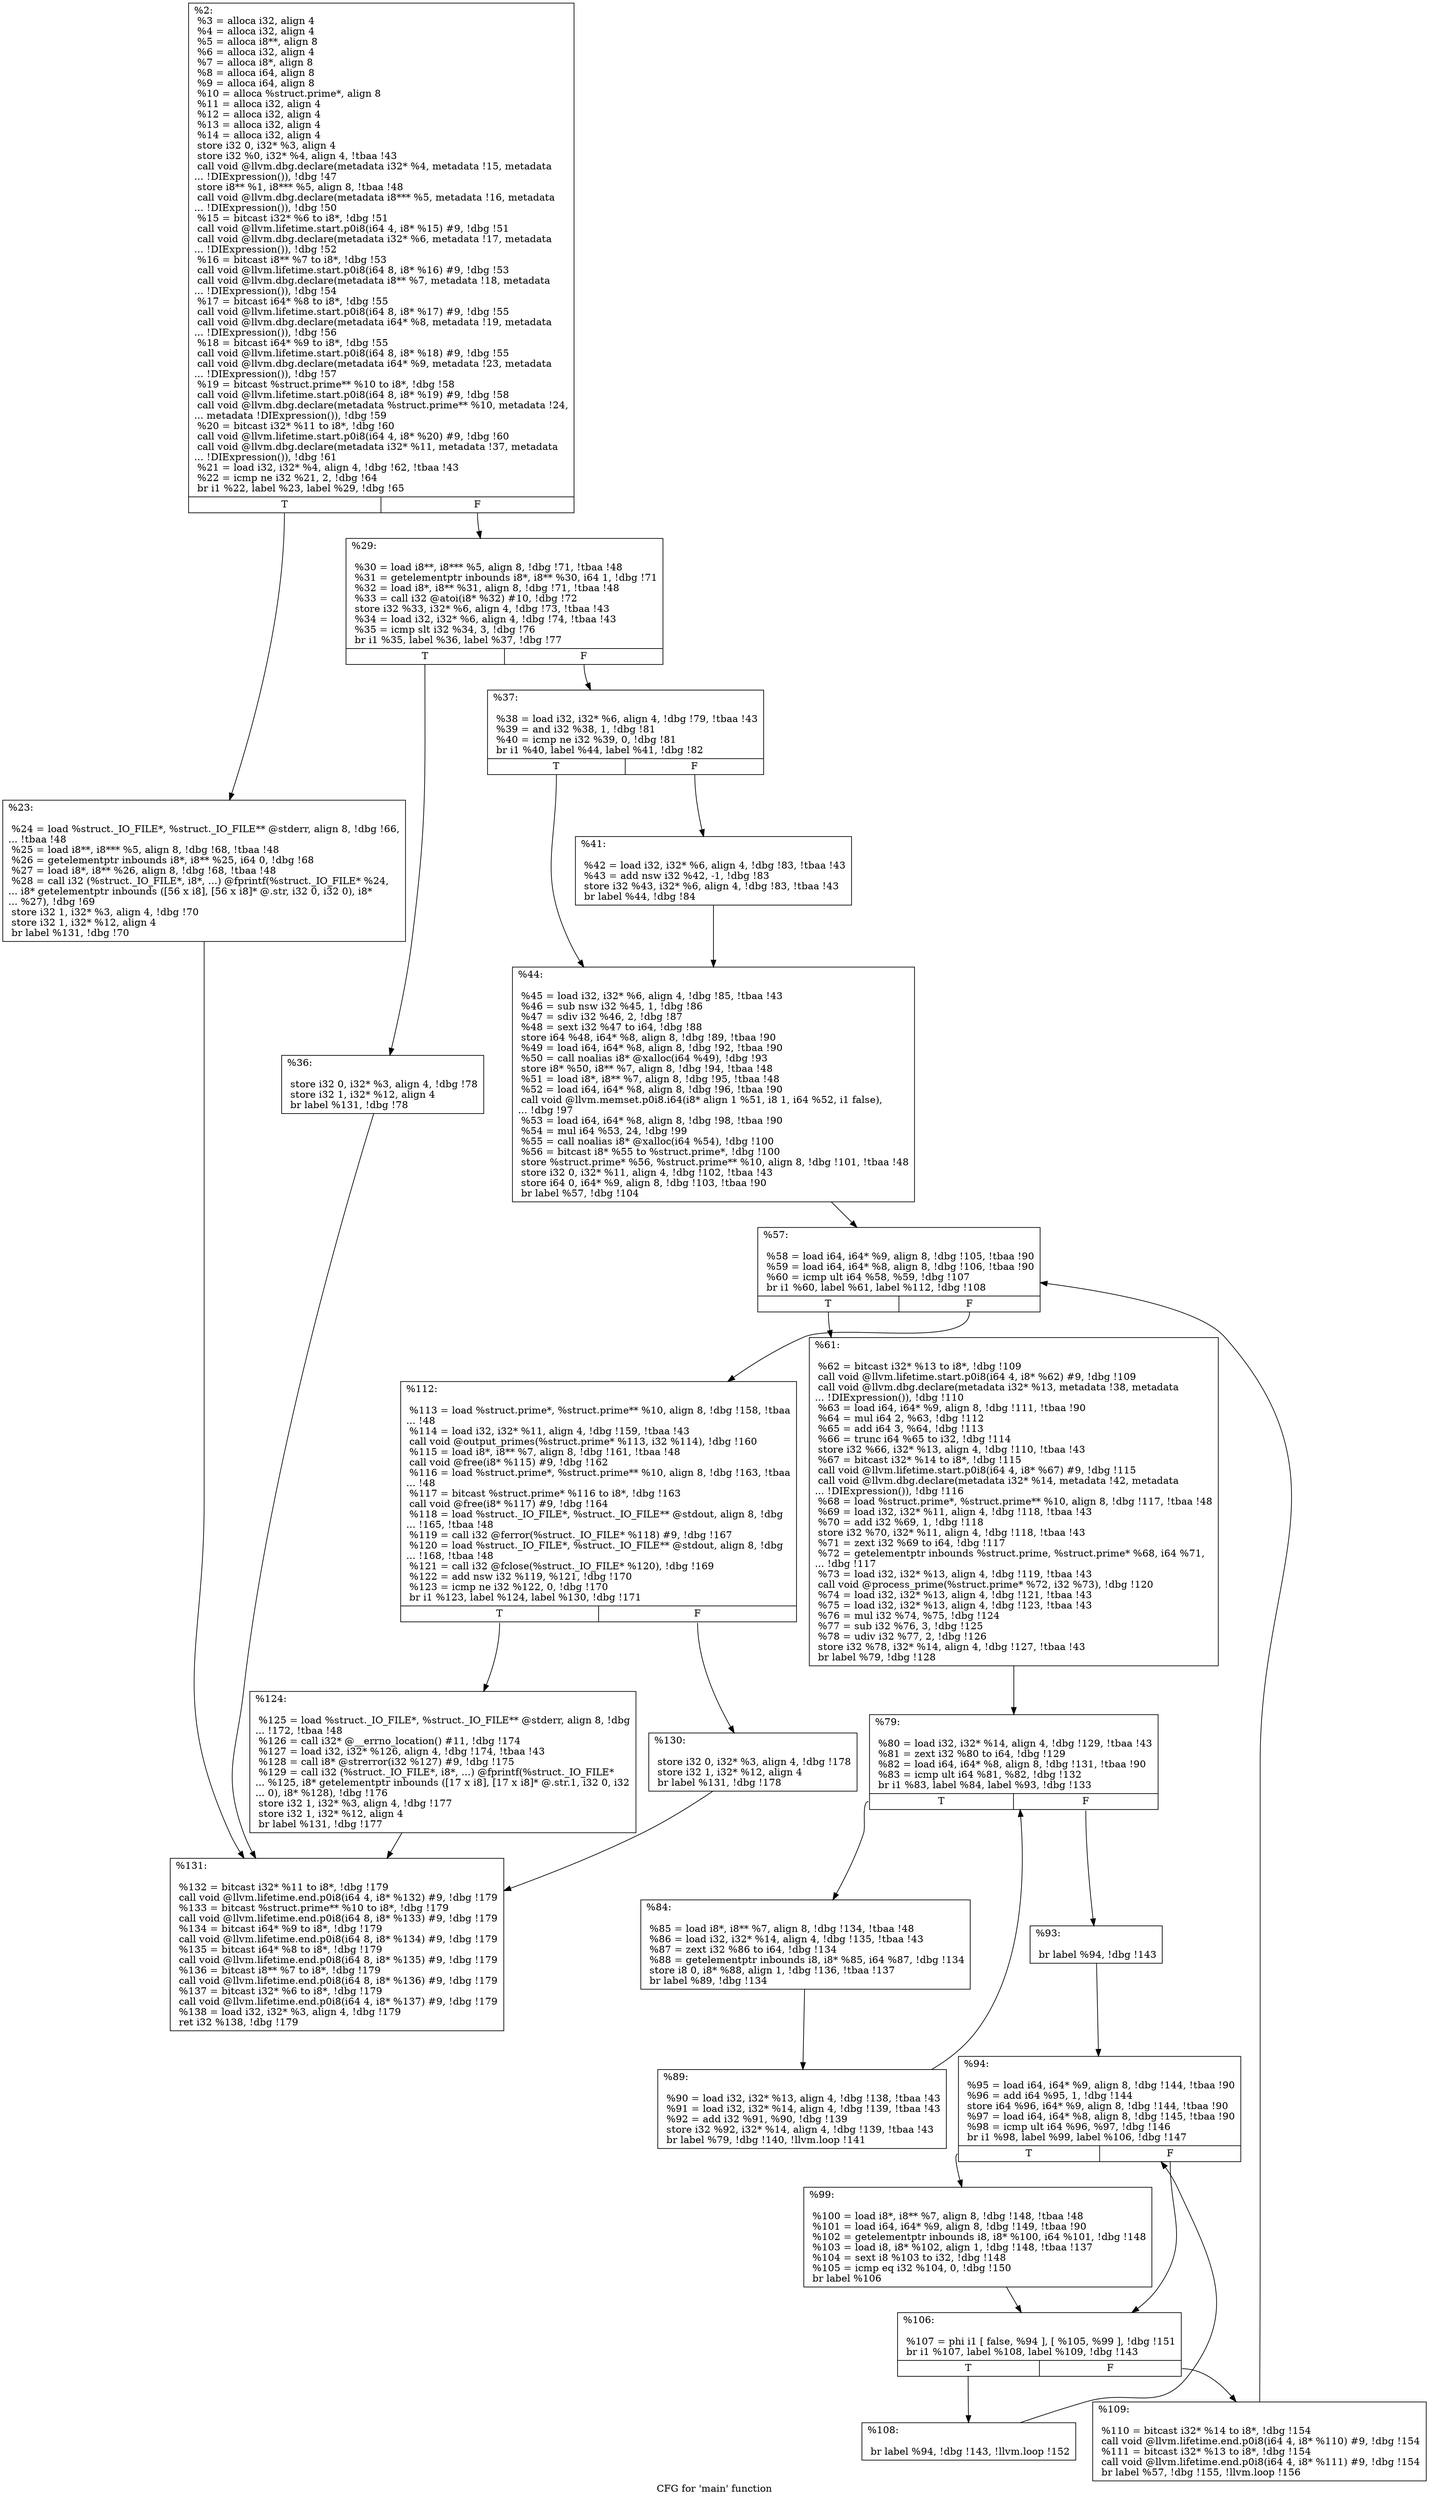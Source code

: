 digraph "CFG for 'main' function" {
	label="CFG for 'main' function";

	Node0x1f27200 [shape=record,label="{%2:\l  %3 = alloca i32, align 4\l  %4 = alloca i32, align 4\l  %5 = alloca i8**, align 8\l  %6 = alloca i32, align 4\l  %7 = alloca i8*, align 8\l  %8 = alloca i64, align 8\l  %9 = alloca i64, align 8\l  %10 = alloca %struct.prime*, align 8\l  %11 = alloca i32, align 4\l  %12 = alloca i32, align 4\l  %13 = alloca i32, align 4\l  %14 = alloca i32, align 4\l  store i32 0, i32* %3, align 4\l  store i32 %0, i32* %4, align 4, !tbaa !43\l  call void @llvm.dbg.declare(metadata i32* %4, metadata !15, metadata\l... !DIExpression()), !dbg !47\l  store i8** %1, i8*** %5, align 8, !tbaa !48\l  call void @llvm.dbg.declare(metadata i8*** %5, metadata !16, metadata\l... !DIExpression()), !dbg !50\l  %15 = bitcast i32* %6 to i8*, !dbg !51\l  call void @llvm.lifetime.start.p0i8(i64 4, i8* %15) #9, !dbg !51\l  call void @llvm.dbg.declare(metadata i32* %6, metadata !17, metadata\l... !DIExpression()), !dbg !52\l  %16 = bitcast i8** %7 to i8*, !dbg !53\l  call void @llvm.lifetime.start.p0i8(i64 8, i8* %16) #9, !dbg !53\l  call void @llvm.dbg.declare(metadata i8** %7, metadata !18, metadata\l... !DIExpression()), !dbg !54\l  %17 = bitcast i64* %8 to i8*, !dbg !55\l  call void @llvm.lifetime.start.p0i8(i64 8, i8* %17) #9, !dbg !55\l  call void @llvm.dbg.declare(metadata i64* %8, metadata !19, metadata\l... !DIExpression()), !dbg !56\l  %18 = bitcast i64* %9 to i8*, !dbg !55\l  call void @llvm.lifetime.start.p0i8(i64 8, i8* %18) #9, !dbg !55\l  call void @llvm.dbg.declare(metadata i64* %9, metadata !23, metadata\l... !DIExpression()), !dbg !57\l  %19 = bitcast %struct.prime** %10 to i8*, !dbg !58\l  call void @llvm.lifetime.start.p0i8(i64 8, i8* %19) #9, !dbg !58\l  call void @llvm.dbg.declare(metadata %struct.prime** %10, metadata !24,\l... metadata !DIExpression()), !dbg !59\l  %20 = bitcast i32* %11 to i8*, !dbg !60\l  call void @llvm.lifetime.start.p0i8(i64 4, i8* %20) #9, !dbg !60\l  call void @llvm.dbg.declare(metadata i32* %11, metadata !37, metadata\l... !DIExpression()), !dbg !61\l  %21 = load i32, i32* %4, align 4, !dbg !62, !tbaa !43\l  %22 = icmp ne i32 %21, 2, !dbg !64\l  br i1 %22, label %23, label %29, !dbg !65\l|{<s0>T|<s1>F}}"];
	Node0x1f27200:s0 -> Node0x1f2ee60;
	Node0x1f27200:s1 -> Node0x1f2eeb0;
	Node0x1f2ee60 [shape=record,label="{%23:\l\l  %24 = load %struct._IO_FILE*, %struct._IO_FILE** @stderr, align 8, !dbg !66,\l... !tbaa !48\l  %25 = load i8**, i8*** %5, align 8, !dbg !68, !tbaa !48\l  %26 = getelementptr inbounds i8*, i8** %25, i64 0, !dbg !68\l  %27 = load i8*, i8** %26, align 8, !dbg !68, !tbaa !48\l  %28 = call i32 (%struct._IO_FILE*, i8*, ...) @fprintf(%struct._IO_FILE* %24,\l... i8* getelementptr inbounds ([56 x i8], [56 x i8]* @.str, i32 0, i32 0), i8*\l... %27), !dbg !69\l  store i32 1, i32* %3, align 4, !dbg !70\l  store i32 1, i32* %12, align 4\l  br label %131, !dbg !70\l}"];
	Node0x1f2ee60 -> Node0x1f2f4a0;
	Node0x1f2eeb0 [shape=record,label="{%29:\l\l  %30 = load i8**, i8*** %5, align 8, !dbg !71, !tbaa !48\l  %31 = getelementptr inbounds i8*, i8** %30, i64 1, !dbg !71\l  %32 = load i8*, i8** %31, align 8, !dbg !71, !tbaa !48\l  %33 = call i32 @atoi(i8* %32) #10, !dbg !72\l  store i32 %33, i32* %6, align 4, !dbg !73, !tbaa !43\l  %34 = load i32, i32* %6, align 4, !dbg !74, !tbaa !43\l  %35 = icmp slt i32 %34, 3, !dbg !76\l  br i1 %35, label %36, label %37, !dbg !77\l|{<s0>T|<s1>F}}"];
	Node0x1f2eeb0:s0 -> Node0x1f2ef00;
	Node0x1f2eeb0:s1 -> Node0x1f2ef50;
	Node0x1f2ef00 [shape=record,label="{%36:\l\l  store i32 0, i32* %3, align 4, !dbg !78\l  store i32 1, i32* %12, align 4\l  br label %131, !dbg !78\l}"];
	Node0x1f2ef00 -> Node0x1f2f4a0;
	Node0x1f2ef50 [shape=record,label="{%37:\l\l  %38 = load i32, i32* %6, align 4, !dbg !79, !tbaa !43\l  %39 = and i32 %38, 1, !dbg !81\l  %40 = icmp ne i32 %39, 0, !dbg !81\l  br i1 %40, label %44, label %41, !dbg !82\l|{<s0>T|<s1>F}}"];
	Node0x1f2ef50:s0 -> Node0x1f2eff0;
	Node0x1f2ef50:s1 -> Node0x1f2efa0;
	Node0x1f2efa0 [shape=record,label="{%41:\l\l  %42 = load i32, i32* %6, align 4, !dbg !83, !tbaa !43\l  %43 = add nsw i32 %42, -1, !dbg !83\l  store i32 %43, i32* %6, align 4, !dbg !83, !tbaa !43\l  br label %44, !dbg !84\l}"];
	Node0x1f2efa0 -> Node0x1f2eff0;
	Node0x1f2eff0 [shape=record,label="{%44:\l\l  %45 = load i32, i32* %6, align 4, !dbg !85, !tbaa !43\l  %46 = sub nsw i32 %45, 1, !dbg !86\l  %47 = sdiv i32 %46, 2, !dbg !87\l  %48 = sext i32 %47 to i64, !dbg !88\l  store i64 %48, i64* %8, align 8, !dbg !89, !tbaa !90\l  %49 = load i64, i64* %8, align 8, !dbg !92, !tbaa !90\l  %50 = call noalias i8* @xalloc(i64 %49), !dbg !93\l  store i8* %50, i8** %7, align 8, !dbg !94, !tbaa !48\l  %51 = load i8*, i8** %7, align 8, !dbg !95, !tbaa !48\l  %52 = load i64, i64* %8, align 8, !dbg !96, !tbaa !90\l  call void @llvm.memset.p0i8.i64(i8* align 1 %51, i8 1, i64 %52, i1 false),\l... !dbg !97\l  %53 = load i64, i64* %8, align 8, !dbg !98, !tbaa !90\l  %54 = mul i64 %53, 24, !dbg !99\l  %55 = call noalias i8* @xalloc(i64 %54), !dbg !100\l  %56 = bitcast i8* %55 to %struct.prime*, !dbg !100\l  store %struct.prime* %56, %struct.prime** %10, align 8, !dbg !101, !tbaa !48\l  store i32 0, i32* %11, align 4, !dbg !102, !tbaa !43\l  store i64 0, i64* %9, align 8, !dbg !103, !tbaa !90\l  br label %57, !dbg !104\l}"];
	Node0x1f2eff0 -> Node0x1f2f040;
	Node0x1f2f040 [shape=record,label="{%57:\l\l  %58 = load i64, i64* %9, align 8, !dbg !105, !tbaa !90\l  %59 = load i64, i64* %8, align 8, !dbg !106, !tbaa !90\l  %60 = icmp ult i64 %58, %59, !dbg !107\l  br i1 %60, label %61, label %112, !dbg !108\l|{<s0>T|<s1>F}}"];
	Node0x1f2f040:s0 -> Node0x1f2f090;
	Node0x1f2f040:s1 -> Node0x1f2f3b0;
	Node0x1f2f090 [shape=record,label="{%61:\l\l  %62 = bitcast i32* %13 to i8*, !dbg !109\l  call void @llvm.lifetime.start.p0i8(i64 4, i8* %62) #9, !dbg !109\l  call void @llvm.dbg.declare(metadata i32* %13, metadata !38, metadata\l... !DIExpression()), !dbg !110\l  %63 = load i64, i64* %9, align 8, !dbg !111, !tbaa !90\l  %64 = mul i64 2, %63, !dbg !112\l  %65 = add i64 3, %64, !dbg !113\l  %66 = trunc i64 %65 to i32, !dbg !114\l  store i32 %66, i32* %13, align 4, !dbg !110, !tbaa !43\l  %67 = bitcast i32* %14 to i8*, !dbg !115\l  call void @llvm.lifetime.start.p0i8(i64 4, i8* %67) #9, !dbg !115\l  call void @llvm.dbg.declare(metadata i32* %14, metadata !42, metadata\l... !DIExpression()), !dbg !116\l  %68 = load %struct.prime*, %struct.prime** %10, align 8, !dbg !117, !tbaa !48\l  %69 = load i32, i32* %11, align 4, !dbg !118, !tbaa !43\l  %70 = add i32 %69, 1, !dbg !118\l  store i32 %70, i32* %11, align 4, !dbg !118, !tbaa !43\l  %71 = zext i32 %69 to i64, !dbg !117\l  %72 = getelementptr inbounds %struct.prime, %struct.prime* %68, i64 %71,\l... !dbg !117\l  %73 = load i32, i32* %13, align 4, !dbg !119, !tbaa !43\l  call void @process_prime(%struct.prime* %72, i32 %73), !dbg !120\l  %74 = load i32, i32* %13, align 4, !dbg !121, !tbaa !43\l  %75 = load i32, i32* %13, align 4, !dbg !123, !tbaa !43\l  %76 = mul i32 %74, %75, !dbg !124\l  %77 = sub i32 %76, 3, !dbg !125\l  %78 = udiv i32 %77, 2, !dbg !126\l  store i32 %78, i32* %14, align 4, !dbg !127, !tbaa !43\l  br label %79, !dbg !128\l}"];
	Node0x1f2f090 -> Node0x1f2f0e0;
	Node0x1f2f0e0 [shape=record,label="{%79:\l\l  %80 = load i32, i32* %14, align 4, !dbg !129, !tbaa !43\l  %81 = zext i32 %80 to i64, !dbg !129\l  %82 = load i64, i64* %8, align 8, !dbg !131, !tbaa !90\l  %83 = icmp ult i64 %81, %82, !dbg !132\l  br i1 %83, label %84, label %93, !dbg !133\l|{<s0>T|<s1>F}}"];
	Node0x1f2f0e0:s0 -> Node0x1f2f130;
	Node0x1f2f0e0:s1 -> Node0x1f2f1d0;
	Node0x1f2f130 [shape=record,label="{%84:\l\l  %85 = load i8*, i8** %7, align 8, !dbg !134, !tbaa !48\l  %86 = load i32, i32* %14, align 4, !dbg !135, !tbaa !43\l  %87 = zext i32 %86 to i64, !dbg !134\l  %88 = getelementptr inbounds i8, i8* %85, i64 %87, !dbg !134\l  store i8 0, i8* %88, align 1, !dbg !136, !tbaa !137\l  br label %89, !dbg !134\l}"];
	Node0x1f2f130 -> Node0x1f2f180;
	Node0x1f2f180 [shape=record,label="{%89:\l\l  %90 = load i32, i32* %13, align 4, !dbg !138, !tbaa !43\l  %91 = load i32, i32* %14, align 4, !dbg !139, !tbaa !43\l  %92 = add i32 %91, %90, !dbg !139\l  store i32 %92, i32* %14, align 4, !dbg !139, !tbaa !43\l  br label %79, !dbg !140, !llvm.loop !141\l}"];
	Node0x1f2f180 -> Node0x1f2f0e0;
	Node0x1f2f1d0 [shape=record,label="{%93:\l\l  br label %94, !dbg !143\l}"];
	Node0x1f2f1d0 -> Node0x1f2f220;
	Node0x1f2f220 [shape=record,label="{%94:\l\l  %95 = load i64, i64* %9, align 8, !dbg !144, !tbaa !90\l  %96 = add i64 %95, 1, !dbg !144\l  store i64 %96, i64* %9, align 8, !dbg !144, !tbaa !90\l  %97 = load i64, i64* %8, align 8, !dbg !145, !tbaa !90\l  %98 = icmp ult i64 %96, %97, !dbg !146\l  br i1 %98, label %99, label %106, !dbg !147\l|{<s0>T|<s1>F}}"];
	Node0x1f2f220:s0 -> Node0x1f2f270;
	Node0x1f2f220:s1 -> Node0x1f2f2c0;
	Node0x1f2f270 [shape=record,label="{%99:\l\l  %100 = load i8*, i8** %7, align 8, !dbg !148, !tbaa !48\l  %101 = load i64, i64* %9, align 8, !dbg !149, !tbaa !90\l  %102 = getelementptr inbounds i8, i8* %100, i64 %101, !dbg !148\l  %103 = load i8, i8* %102, align 1, !dbg !148, !tbaa !137\l  %104 = sext i8 %103 to i32, !dbg !148\l  %105 = icmp eq i32 %104, 0, !dbg !150\l  br label %106\l}"];
	Node0x1f2f270 -> Node0x1f2f2c0;
	Node0x1f2f2c0 [shape=record,label="{%106:\l\l  %107 = phi i1 [ false, %94 ], [ %105, %99 ], !dbg !151\l  br i1 %107, label %108, label %109, !dbg !143\l|{<s0>T|<s1>F}}"];
	Node0x1f2f2c0:s0 -> Node0x1f2f310;
	Node0x1f2f2c0:s1 -> Node0x1f2f360;
	Node0x1f2f310 [shape=record,label="{%108:\l\l  br label %94, !dbg !143, !llvm.loop !152\l}"];
	Node0x1f2f310 -> Node0x1f2f220;
	Node0x1f2f360 [shape=record,label="{%109:\l\l  %110 = bitcast i32* %14 to i8*, !dbg !154\l  call void @llvm.lifetime.end.p0i8(i64 4, i8* %110) #9, !dbg !154\l  %111 = bitcast i32* %13 to i8*, !dbg !154\l  call void @llvm.lifetime.end.p0i8(i64 4, i8* %111) #9, !dbg !154\l  br label %57, !dbg !155, !llvm.loop !156\l}"];
	Node0x1f2f360 -> Node0x1f2f040;
	Node0x1f2f3b0 [shape=record,label="{%112:\l\l  %113 = load %struct.prime*, %struct.prime** %10, align 8, !dbg !158, !tbaa\l... !48\l  %114 = load i32, i32* %11, align 4, !dbg !159, !tbaa !43\l  call void @output_primes(%struct.prime* %113, i32 %114), !dbg !160\l  %115 = load i8*, i8** %7, align 8, !dbg !161, !tbaa !48\l  call void @free(i8* %115) #9, !dbg !162\l  %116 = load %struct.prime*, %struct.prime** %10, align 8, !dbg !163, !tbaa\l... !48\l  %117 = bitcast %struct.prime* %116 to i8*, !dbg !163\l  call void @free(i8* %117) #9, !dbg !164\l  %118 = load %struct._IO_FILE*, %struct._IO_FILE** @stdout, align 8, !dbg\l... !165, !tbaa !48\l  %119 = call i32 @ferror(%struct._IO_FILE* %118) #9, !dbg !167\l  %120 = load %struct._IO_FILE*, %struct._IO_FILE** @stdout, align 8, !dbg\l... !168, !tbaa !48\l  %121 = call i32 @fclose(%struct._IO_FILE* %120), !dbg !169\l  %122 = add nsw i32 %119, %121, !dbg !170\l  %123 = icmp ne i32 %122, 0, !dbg !170\l  br i1 %123, label %124, label %130, !dbg !171\l|{<s0>T|<s1>F}}"];
	Node0x1f2f3b0:s0 -> Node0x1f2f400;
	Node0x1f2f3b0:s1 -> Node0x1f2f450;
	Node0x1f2f400 [shape=record,label="{%124:\l\l  %125 = load %struct._IO_FILE*, %struct._IO_FILE** @stderr, align 8, !dbg\l... !172, !tbaa !48\l  %126 = call i32* @__errno_location() #11, !dbg !174\l  %127 = load i32, i32* %126, align 4, !dbg !174, !tbaa !43\l  %128 = call i8* @strerror(i32 %127) #9, !dbg !175\l  %129 = call i32 (%struct._IO_FILE*, i8*, ...) @fprintf(%struct._IO_FILE*\l... %125, i8* getelementptr inbounds ([17 x i8], [17 x i8]* @.str.1, i32 0, i32\l... 0), i8* %128), !dbg !176\l  store i32 1, i32* %3, align 4, !dbg !177\l  store i32 1, i32* %12, align 4\l  br label %131, !dbg !177\l}"];
	Node0x1f2f400 -> Node0x1f2f4a0;
	Node0x1f2f450 [shape=record,label="{%130:\l\l  store i32 0, i32* %3, align 4, !dbg !178\l  store i32 1, i32* %12, align 4\l  br label %131, !dbg !178\l}"];
	Node0x1f2f450 -> Node0x1f2f4a0;
	Node0x1f2f4a0 [shape=record,label="{%131:\l\l  %132 = bitcast i32* %11 to i8*, !dbg !179\l  call void @llvm.lifetime.end.p0i8(i64 4, i8* %132) #9, !dbg !179\l  %133 = bitcast %struct.prime** %10 to i8*, !dbg !179\l  call void @llvm.lifetime.end.p0i8(i64 8, i8* %133) #9, !dbg !179\l  %134 = bitcast i64* %9 to i8*, !dbg !179\l  call void @llvm.lifetime.end.p0i8(i64 8, i8* %134) #9, !dbg !179\l  %135 = bitcast i64* %8 to i8*, !dbg !179\l  call void @llvm.lifetime.end.p0i8(i64 8, i8* %135) #9, !dbg !179\l  %136 = bitcast i8** %7 to i8*, !dbg !179\l  call void @llvm.lifetime.end.p0i8(i64 8, i8* %136) #9, !dbg !179\l  %137 = bitcast i32* %6 to i8*, !dbg !179\l  call void @llvm.lifetime.end.p0i8(i64 4, i8* %137) #9, !dbg !179\l  %138 = load i32, i32* %3, align 4, !dbg !179\l  ret i32 %138, !dbg !179\l}"];
}
